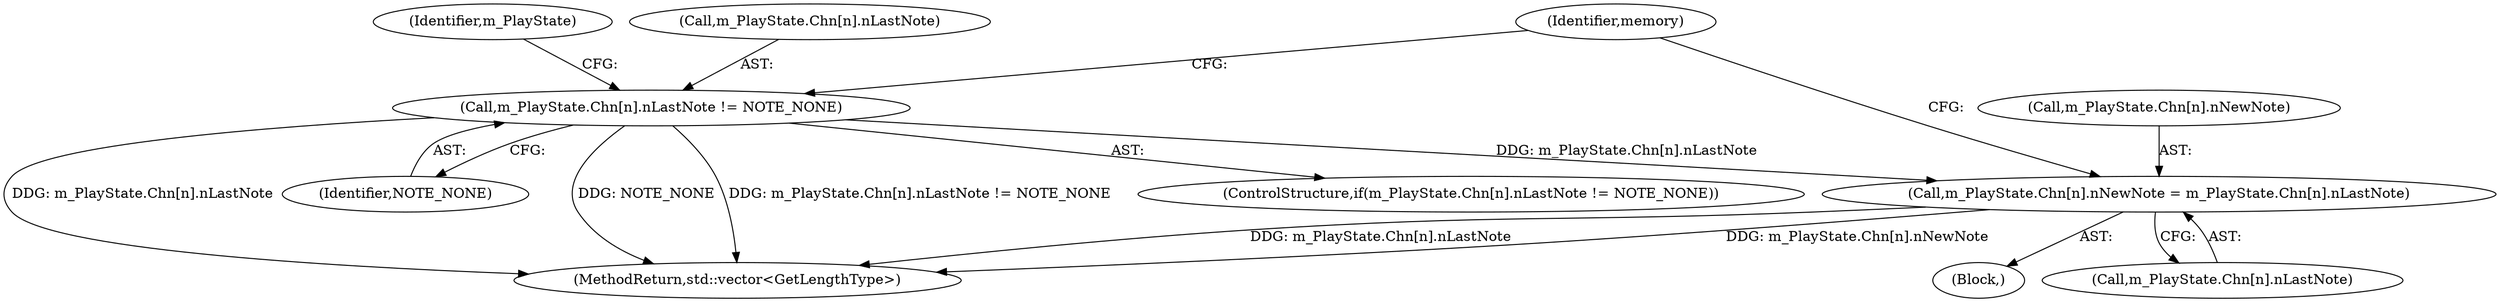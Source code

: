 digraph "0_openmpt_492022c7297ede682161d9c0ec2de15526424e76@array" {
"1003775" [label="(Call,m_PlayState.Chn[n].nNewNote = m_PlayState.Chn[n].nLastNote)"];
"1003765" [label="(Call,m_PlayState.Chn[n].nLastNote != NOTE_NONE)"];
"1003779" [label="(Identifier,m_PlayState)"];
"1003776" [label="(Call,m_PlayState.Chn[n].nNewNote)"];
"1003764" [label="(ControlStructure,if(m_PlayState.Chn[n].nLastNote != NOTE_NONE))"];
"1003773" [label="(Identifier,NOTE_NONE)"];
"1003766" [label="(Call,m_PlayState.Chn[n].nLastNote)"];
"1003923" [label="(MethodReturn,std::vector<GetLengthType>)"];
"1003765" [label="(Call,m_PlayState.Chn[n].nLastNote != NOTE_NONE)"];
"1003774" [label="(Block,)"];
"1003796" [label="(Identifier,memory)"];
"1003775" [label="(Call,m_PlayState.Chn[n].nNewNote = m_PlayState.Chn[n].nLastNote)"];
"1003783" [label="(Call,m_PlayState.Chn[n].nLastNote)"];
"1003775" -> "1003774"  [label="AST: "];
"1003775" -> "1003783"  [label="CFG: "];
"1003776" -> "1003775"  [label="AST: "];
"1003783" -> "1003775"  [label="AST: "];
"1003796" -> "1003775"  [label="CFG: "];
"1003775" -> "1003923"  [label="DDG: m_PlayState.Chn[n].nLastNote"];
"1003775" -> "1003923"  [label="DDG: m_PlayState.Chn[n].nNewNote"];
"1003765" -> "1003775"  [label="DDG: m_PlayState.Chn[n].nLastNote"];
"1003765" -> "1003764"  [label="AST: "];
"1003765" -> "1003773"  [label="CFG: "];
"1003766" -> "1003765"  [label="AST: "];
"1003773" -> "1003765"  [label="AST: "];
"1003779" -> "1003765"  [label="CFG: "];
"1003796" -> "1003765"  [label="CFG: "];
"1003765" -> "1003923"  [label="DDG: m_PlayState.Chn[n].nLastNote"];
"1003765" -> "1003923"  [label="DDG: NOTE_NONE"];
"1003765" -> "1003923"  [label="DDG: m_PlayState.Chn[n].nLastNote != NOTE_NONE"];
}

